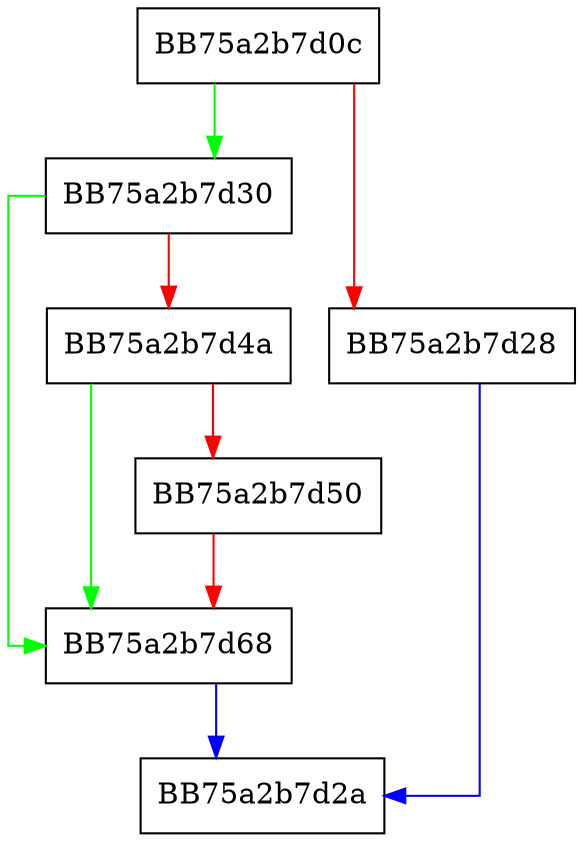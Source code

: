 digraph UtilCreateEvent {
  node [shape="box"];
  graph [splines=ortho];
  BB75a2b7d0c -> BB75a2b7d30 [color="green"];
  BB75a2b7d0c -> BB75a2b7d28 [color="red"];
  BB75a2b7d28 -> BB75a2b7d2a [color="blue"];
  BB75a2b7d30 -> BB75a2b7d68 [color="green"];
  BB75a2b7d30 -> BB75a2b7d4a [color="red"];
  BB75a2b7d4a -> BB75a2b7d68 [color="green"];
  BB75a2b7d4a -> BB75a2b7d50 [color="red"];
  BB75a2b7d50 -> BB75a2b7d68 [color="red"];
  BB75a2b7d68 -> BB75a2b7d2a [color="blue"];
}